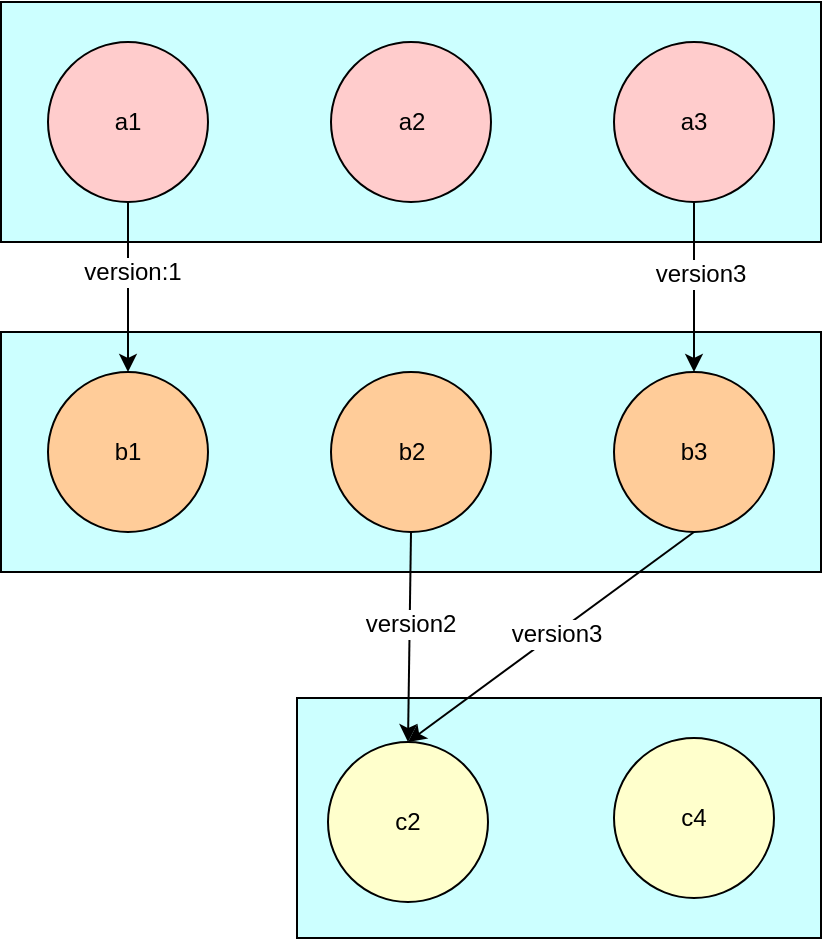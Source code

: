 <mxfile version="10.6.9" type="github"><diagram id="b6e5_z-9YLKIxBqklzKt" name="Page-1"><mxGraphModel dx="1398" dy="693" grid="1" gridSize="10" guides="1" tooltips="1" connect="1" arrows="1" fold="1" page="1" pageScale="1" pageWidth="827" pageHeight="1169" math="0" shadow="0"><root><mxCell id="0"/><mxCell id="1" parent="0"/><mxCell id="BsnC9bGFobeYfIP5ALmM-27" value="" style="rounded=0;whiteSpace=wrap;html=1;fillColor=#CCFFFF;" parent="1" vertex="1"><mxGeometry x="214.5" y="608" width="262" height="120" as="geometry"/></mxCell><mxCell id="BsnC9bGFobeYfIP5ALmM-26" value="" style="rounded=0;whiteSpace=wrap;html=1;fillColor=#CCFFFF;" parent="1" vertex="1"><mxGeometry x="66.5" y="425" width="410" height="120" as="geometry"/></mxCell><mxCell id="BsnC9bGFobeYfIP5ALmM-25" value="" style="rounded=0;whiteSpace=wrap;html=1;fillColor=#CCFFFF;" parent="1" vertex="1"><mxGeometry x="66.5" y="260" width="410" height="120" as="geometry"/></mxCell><mxCell id="BsnC9bGFobeYfIP5ALmM-20" style="edgeStyle=none;rounded=0;orthogonalLoop=1;jettySize=auto;html=1;exitX=0.5;exitY=1;exitDx=0;exitDy=0;entryX=0.5;entryY=0;entryDx=0;entryDy=0;" parent="1" source="BsnC9bGFobeYfIP5ALmM-1" target="BsnC9bGFobeYfIP5ALmM-4" edge="1"><mxGeometry relative="1" as="geometry"/></mxCell><mxCell id="BsnC9bGFobeYfIP5ALmM-28" value="version:1" style="text;html=1;resizable=0;points=[];align=center;verticalAlign=middle;labelBackgroundColor=#ffffff;" parent="BsnC9bGFobeYfIP5ALmM-20" vertex="1" connectable="0"><mxGeometry x="-0.176" y="2" relative="1" as="geometry"><mxPoint as="offset"/></mxGeometry></mxCell><mxCell id="BsnC9bGFobeYfIP5ALmM-1" value="a1" style="ellipse;whiteSpace=wrap;html=1;aspect=fixed;fillColor=#FFCCCC;" parent="1" vertex="1"><mxGeometry x="90" y="280" width="80" height="80" as="geometry"/></mxCell><mxCell id="BsnC9bGFobeYfIP5ALmM-2" value="a2" style="ellipse;whiteSpace=wrap;html=1;aspect=fixed;fillColor=#FFCCCC;" parent="1" vertex="1"><mxGeometry x="231.5" y="280" width="80" height="80" as="geometry"/></mxCell><mxCell id="BsnC9bGFobeYfIP5ALmM-22" style="edgeStyle=none;rounded=0;orthogonalLoop=1;jettySize=auto;html=1;exitX=0.5;exitY=1;exitDx=0;exitDy=0;entryX=0.5;entryY=0;entryDx=0;entryDy=0;" parent="1" source="BsnC9bGFobeYfIP5ALmM-3" target="BsnC9bGFobeYfIP5ALmM-6" edge="1"><mxGeometry relative="1" as="geometry"/></mxCell><mxCell id="BsnC9bGFobeYfIP5ALmM-30" value="version3" style="text;html=1;resizable=0;points=[];align=center;verticalAlign=middle;labelBackgroundColor=#ffffff;" parent="BsnC9bGFobeYfIP5ALmM-22" vertex="1" connectable="0"><mxGeometry x="-0.153" y="3" relative="1" as="geometry"><mxPoint as="offset"/></mxGeometry></mxCell><mxCell id="BsnC9bGFobeYfIP5ALmM-3" value="a3" style="ellipse;whiteSpace=wrap;html=1;aspect=fixed;fillColor=#FFCCCC;" parent="1" vertex="1"><mxGeometry x="373" y="280" width="80" height="80" as="geometry"/></mxCell><mxCell id="BsnC9bGFobeYfIP5ALmM-4" value="b1" style="ellipse;whiteSpace=wrap;html=1;aspect=fixed;fillColor=#FFCC99;" parent="1" vertex="1"><mxGeometry x="90" y="445" width="80" height="80" as="geometry"/></mxCell><mxCell id="BsnC9bGFobeYfIP5ALmM-21" style="edgeStyle=none;rounded=0;orthogonalLoop=1;jettySize=auto;html=1;exitX=0.5;exitY=1;exitDx=0;exitDy=0;entryX=0.5;entryY=0;entryDx=0;entryDy=0;" parent="1" source="BsnC9bGFobeYfIP5ALmM-5" target="BsnC9bGFobeYfIP5ALmM-11" edge="1"><mxGeometry relative="1" as="geometry"/></mxCell><mxCell id="BsnC9bGFobeYfIP5ALmM-29" value="version2" style="text;html=1;resizable=0;points=[];align=center;verticalAlign=middle;labelBackgroundColor=#ffffff;" parent="BsnC9bGFobeYfIP5ALmM-21" vertex="1" connectable="0"><mxGeometry x="-0.124" relative="1" as="geometry"><mxPoint as="offset"/></mxGeometry></mxCell><mxCell id="BsnC9bGFobeYfIP5ALmM-5" value="b2" style="ellipse;whiteSpace=wrap;html=1;aspect=fixed;fillColor=#FFCC99;" parent="1" vertex="1"><mxGeometry x="231.5" y="445" width="80" height="80" as="geometry"/></mxCell><mxCell id="BsnC9bGFobeYfIP5ALmM-23" style="edgeStyle=none;rounded=0;orthogonalLoop=1;jettySize=auto;html=1;exitX=0.5;exitY=1;exitDx=0;exitDy=0;entryX=0.5;entryY=0;entryDx=0;entryDy=0;" parent="1" source="BsnC9bGFobeYfIP5ALmM-6" target="BsnC9bGFobeYfIP5ALmM-11" edge="1"><mxGeometry relative="1" as="geometry"/></mxCell><mxCell id="BsnC9bGFobeYfIP5ALmM-31" value="version3" style="text;html=1;resizable=0;points=[];align=center;verticalAlign=middle;labelBackgroundColor=#ffffff;" parent="BsnC9bGFobeYfIP5ALmM-23" vertex="1" connectable="0"><mxGeometry x="-0.024" relative="1" as="geometry"><mxPoint as="offset"/></mxGeometry></mxCell><mxCell id="BsnC9bGFobeYfIP5ALmM-6" value="b3" style="ellipse;whiteSpace=wrap;html=1;aspect=fixed;fillColor=#FFCC99;" parent="1" vertex="1"><mxGeometry x="373" y="445" width="80" height="80" as="geometry"/></mxCell><mxCell id="BsnC9bGFobeYfIP5ALmM-11" value="c2" style="ellipse;whiteSpace=wrap;html=1;aspect=fixed;fillColor=#FFFFCC;" parent="1" vertex="1"><mxGeometry x="230" y="630" width="80" height="80" as="geometry"/></mxCell><mxCell id="BsnC9bGFobeYfIP5ALmM-12" value="c4" style="ellipse;whiteSpace=wrap;html=1;aspect=fixed;fillColor=#FFFFCC;" parent="1" vertex="1"><mxGeometry x="373" y="628" width="80" height="80" as="geometry"/></mxCell></root></mxGraphModel></diagram></mxfile>